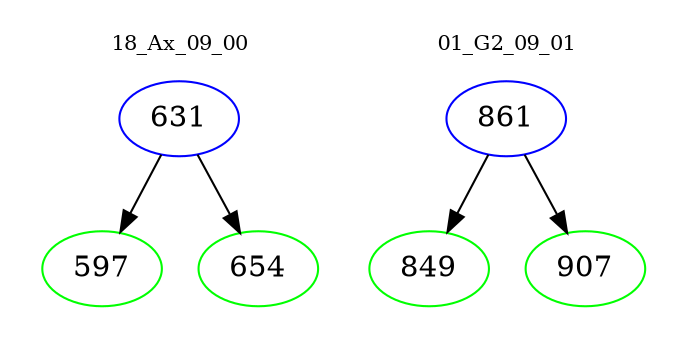 digraph{
subgraph cluster_0 {
color = white
label = "18_Ax_09_00";
fontsize=10;
T0_631 [label="631", color="blue"]
T0_631 -> T0_597 [color="black"]
T0_597 [label="597", color="green"]
T0_631 -> T0_654 [color="black"]
T0_654 [label="654", color="green"]
}
subgraph cluster_1 {
color = white
label = "01_G2_09_01";
fontsize=10;
T1_861 [label="861", color="blue"]
T1_861 -> T1_849 [color="black"]
T1_849 [label="849", color="green"]
T1_861 -> T1_907 [color="black"]
T1_907 [label="907", color="green"]
}
}
